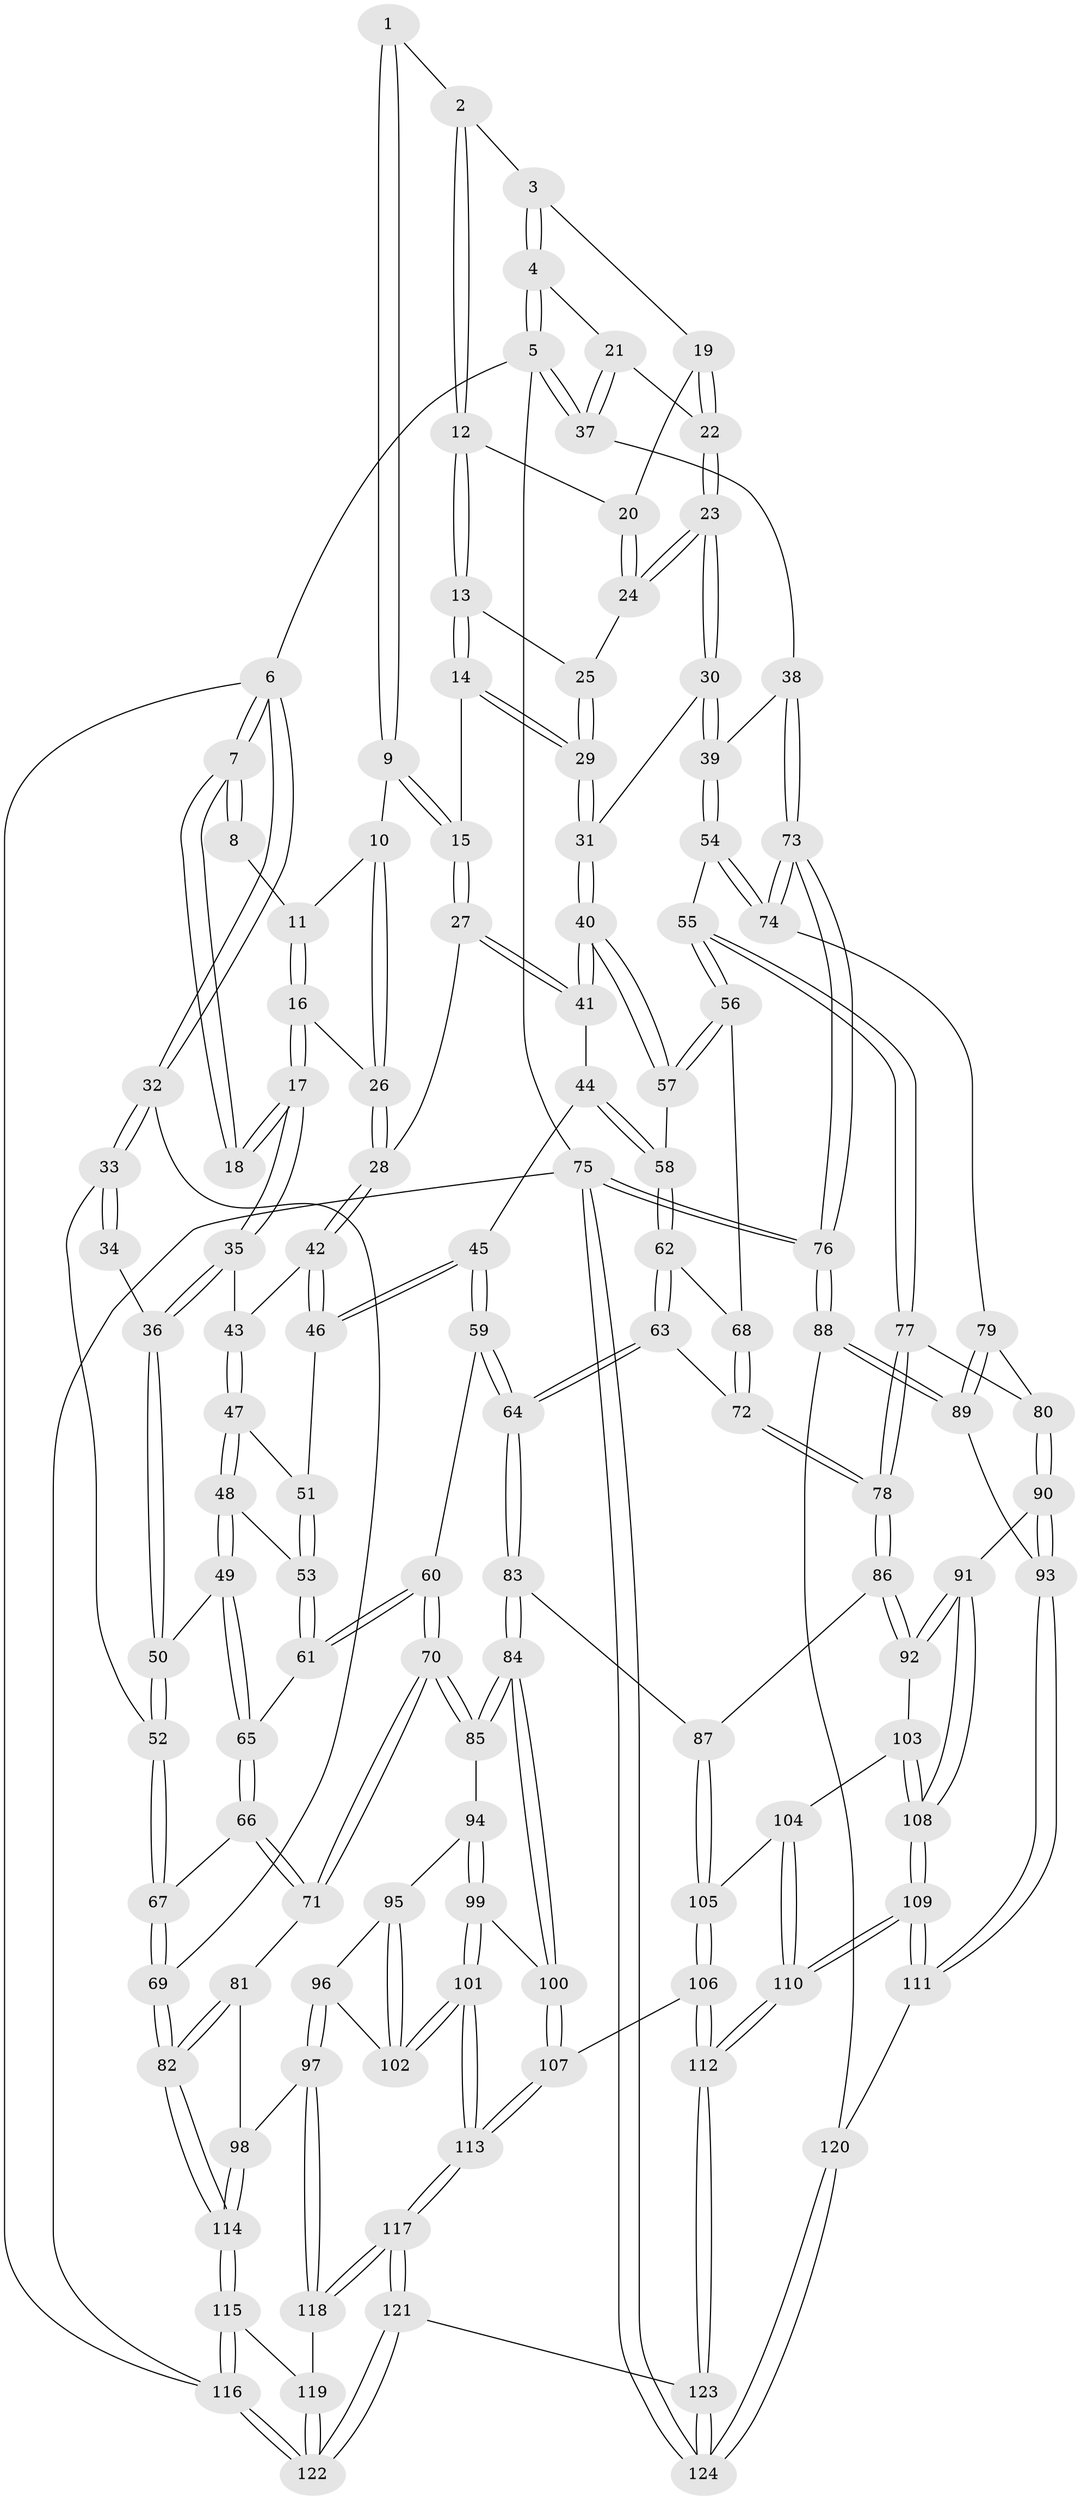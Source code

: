 // Generated by graph-tools (version 1.1) at 2025/51/03/09/25 03:51:04]
// undirected, 124 vertices, 307 edges
graph export_dot {
graph [start="1"]
  node [color=gray90,style=filled];
  1 [pos="+0.4161341962404892+0"];
  2 [pos="+0.6679461553400747+0"];
  3 [pos="+0.8953333312270805+0"];
  4 [pos="+1+0"];
  5 [pos="+1+0"];
  6 [pos="+0+0"];
  7 [pos="+0+0"];
  8 [pos="+0.26000330701121693+0"];
  9 [pos="+0.4448982330342028+0.07824095145970796"];
  10 [pos="+0.4270907446422171+0.08194157152320106"];
  11 [pos="+0.2859022164027294+0"];
  12 [pos="+0.6223994456414073+0"];
  13 [pos="+0.6126621142620804+0.035151532084051806"];
  14 [pos="+0.5758267504965479+0.10265451493951439"];
  15 [pos="+0.5408186384127538+0.1241633448450995"];
  16 [pos="+0.2681595804929376+0.13417395083080808"];
  17 [pos="+0.2655532533700749+0.1384837960302518"];
  18 [pos="+0.09520093300206839+0.08046218040319401"];
  19 [pos="+0.8699617722264156+0"];
  20 [pos="+0.7550634704651678+0.08444934160394982"];
  21 [pos="+0.8891007586054588+0.1336436983824266"];
  22 [pos="+0.8402451097335438+0.1303714000272629"];
  23 [pos="+0.816455120291069+0.16826256187682"];
  24 [pos="+0.7446478319382198+0.12004964706477936"];
  25 [pos="+0.7418417207338637+0.1197181188949809"];
  26 [pos="+0.3864969094595859+0.10955614874470278"];
  27 [pos="+0.520604483670405+0.17577959239495636"];
  28 [pos="+0.423699072589703+0.21955895878752468"];
  29 [pos="+0.66702775518905+0.18867425171844746"];
  30 [pos="+0.8134716758723142+0.23753737723731186"];
  31 [pos="+0.7202186874144033+0.28572357761493755"];
  32 [pos="+0+0.3710742946184324"];
  33 [pos="+0.019916451113868364+0.32698173470833236"];
  34 [pos="+0.09376192393115095+0.09271342648027268"];
  35 [pos="+0.26690681381272596+0.19390685074061303"];
  36 [pos="+0.17722600779427544+0.26384891122174353"];
  37 [pos="+1+0.1915356590863605"];
  38 [pos="+1+0.2546514794713816"];
  39 [pos="+0.9595450585147812+0.3031984610869735"];
  40 [pos="+0.7070697047261544+0.3073231043191248"];
  41 [pos="+0.5427321262229089+0.24325532492460913"];
  42 [pos="+0.40057277089985177+0.23929979315789193"];
  43 [pos="+0.3344249346874536+0.2461634194388895"];
  44 [pos="+0.5093563113350332+0.3413785089511623"];
  45 [pos="+0.47747411514779897+0.3500913241317172"];
  46 [pos="+0.47365163328304327+0.3485685848041447"];
  47 [pos="+0.33228774613475404+0.30705500448930023"];
  48 [pos="+0.31126974717549655+0.3535546237432735"];
  49 [pos="+0.23381204973581943+0.39471673256704215"];
  50 [pos="+0.12419804023053625+0.32246314115461866"];
  51 [pos="+0.41734834562166784+0.3615356632431171"];
  52 [pos="+0.0830122618881149+0.330652064815727"];
  53 [pos="+0.3687981069938664+0.41432453626674365"];
  54 [pos="+0.8311860088750788+0.48251351543416404"];
  55 [pos="+0.8289760704265261+0.48271912150798074"];
  56 [pos="+0.8080748555533871+0.475865271545119"];
  57 [pos="+0.7044197555498493+0.3207747221821318"];
  58 [pos="+0.6073406007513206+0.39544825898921115"];
  59 [pos="+0.45096489870126644+0.5333223578682542"];
  60 [pos="+0.4358235518538586+0.5344302223969924"];
  61 [pos="+0.37214758723339+0.4641785515685274"];
  62 [pos="+0.6043895513742001+0.41753670923205377"];
  63 [pos="+0.5406497503959964+0.5488020840510235"];
  64 [pos="+0.5261733298974839+0.5577045595348274"];
  65 [pos="+0.2506914126565444+0.4556400871635506"];
  66 [pos="+0.22184277100824898+0.5332656330230726"];
  67 [pos="+0.15023787065221586+0.5039686152007037"];
  68 [pos="+0.7306487678056316+0.5092594187983636"];
  69 [pos="+0+0.632132376753786"];
  70 [pos="+0.2959914550273501+0.6483391380630447"];
  71 [pos="+0.2503822442129838+0.6385756324573469"];
  72 [pos="+0.6775394193221874+0.5607637742041109"];
  73 [pos="+1+0.5639835722663398"];
  74 [pos="+0.9563340086146035+0.5641558913395126"];
  75 [pos="+1+1"];
  76 [pos="+1+0.8301590788443399"];
  77 [pos="+0.7810049464189042+0.6655780220733876"];
  78 [pos="+0.7240916090033965+0.6747676437554461"];
  79 [pos="+0.8947423062832135+0.65801080918323"];
  80 [pos="+0.7934474697582249+0.672005297781129"];
  81 [pos="+0.21745822433704884+0.6558020770672117"];
  82 [pos="+0+0.6451108748839246"];
  83 [pos="+0.5549625431958692+0.7276719341030164"];
  84 [pos="+0.5250518620350219+0.7565607039598947"];
  85 [pos="+0.3086492181298184+0.667779092471583"];
  86 [pos="+0.6643337041362508+0.7381709559147221"];
  87 [pos="+0.6449348902636752+0.7389912167432603"];
  88 [pos="+0.9772643359755545+0.8387530844115554"];
  89 [pos="+0.9582646239714783+0.8307089233730248"];
  90 [pos="+0.8534842147645615+0.8149186901615629"];
  91 [pos="+0.8040285003970121+0.832552092574455"];
  92 [pos="+0.679378089946629+0.7571167798101816"];
  93 [pos="+0.9541859054581974+0.8304534617026167"];
  94 [pos="+0.3135084955363545+0.7005393482755028"];
  95 [pos="+0.307071140718649+0.7353289035636433"];
  96 [pos="+0.22199077785653418+0.8466101562742183"];
  97 [pos="+0.17094084244956645+0.8453592996978273"];
  98 [pos="+0.16938185743369477+0.8417057968264324"];
  99 [pos="+0.41104169322775785+0.8422825858019949"];
  100 [pos="+0.5053392874779311+0.8080483671999044"];
  101 [pos="+0.3500001618895681+0.9027135042543715"];
  102 [pos="+0.3089164248940956+0.8676051179144212"];
  103 [pos="+0.687756504209219+0.8643728065870236"];
  104 [pos="+0.6478510656627775+0.8820452821938375"];
  105 [pos="+0.6311738058514461+0.8827950716600393"];
  106 [pos="+0.5718099216473471+0.9179407883700405"];
  107 [pos="+0.5433555618188872+0.9031381280237665"];
  108 [pos="+0.7530474162760469+0.9174873904122749"];
  109 [pos="+0.7495848914355789+0.9607019686842924"];
  110 [pos="+0.7311963524388819+0.999051593729621"];
  111 [pos="+0.8057084261801145+0.9517876111549232"];
  112 [pos="+0.696320841422825+1"];
  113 [pos="+0.34809151292211404+1"];
  114 [pos="+0+0.6743800084357996"];
  115 [pos="+0+0.9423431259193168"];
  116 [pos="+0+1"];
  117 [pos="+0.3431832413430592+1"];
  118 [pos="+0.16131172523890344+0.8800796589335371"];
  119 [pos="+0.10908340304188169+0.9243677235153711"];
  120 [pos="+0.9074999916418218+0.9644087193604237"];
  121 [pos="+0.33629027093128916+1"];
  122 [pos="+0.19303028101825287+1"];
  123 [pos="+0.703546031119325+1"];
  124 [pos="+0.8564427696513963+1"];
  1 -- 2;
  1 -- 9;
  1 -- 9;
  2 -- 3;
  2 -- 12;
  2 -- 12;
  3 -- 4;
  3 -- 4;
  3 -- 19;
  4 -- 5;
  4 -- 5;
  4 -- 21;
  5 -- 6;
  5 -- 37;
  5 -- 37;
  5 -- 75;
  6 -- 7;
  6 -- 7;
  6 -- 32;
  6 -- 32;
  6 -- 116;
  7 -- 8;
  7 -- 8;
  7 -- 18;
  7 -- 18;
  8 -- 11;
  9 -- 10;
  9 -- 15;
  9 -- 15;
  10 -- 11;
  10 -- 26;
  10 -- 26;
  11 -- 16;
  11 -- 16;
  12 -- 13;
  12 -- 13;
  12 -- 20;
  13 -- 14;
  13 -- 14;
  13 -- 25;
  14 -- 15;
  14 -- 29;
  14 -- 29;
  15 -- 27;
  15 -- 27;
  16 -- 17;
  16 -- 17;
  16 -- 26;
  17 -- 18;
  17 -- 18;
  17 -- 35;
  17 -- 35;
  19 -- 20;
  19 -- 22;
  19 -- 22;
  20 -- 24;
  20 -- 24;
  21 -- 22;
  21 -- 37;
  21 -- 37;
  22 -- 23;
  22 -- 23;
  23 -- 24;
  23 -- 24;
  23 -- 30;
  23 -- 30;
  24 -- 25;
  25 -- 29;
  25 -- 29;
  26 -- 28;
  26 -- 28;
  27 -- 28;
  27 -- 41;
  27 -- 41;
  28 -- 42;
  28 -- 42;
  29 -- 31;
  29 -- 31;
  30 -- 31;
  30 -- 39;
  30 -- 39;
  31 -- 40;
  31 -- 40;
  32 -- 33;
  32 -- 33;
  32 -- 69;
  33 -- 34;
  33 -- 34;
  33 -- 52;
  34 -- 36;
  35 -- 36;
  35 -- 36;
  35 -- 43;
  36 -- 50;
  36 -- 50;
  37 -- 38;
  38 -- 39;
  38 -- 73;
  38 -- 73;
  39 -- 54;
  39 -- 54;
  40 -- 41;
  40 -- 41;
  40 -- 57;
  40 -- 57;
  41 -- 44;
  42 -- 43;
  42 -- 46;
  42 -- 46;
  43 -- 47;
  43 -- 47;
  44 -- 45;
  44 -- 58;
  44 -- 58;
  45 -- 46;
  45 -- 46;
  45 -- 59;
  45 -- 59;
  46 -- 51;
  47 -- 48;
  47 -- 48;
  47 -- 51;
  48 -- 49;
  48 -- 49;
  48 -- 53;
  49 -- 50;
  49 -- 65;
  49 -- 65;
  50 -- 52;
  50 -- 52;
  51 -- 53;
  51 -- 53;
  52 -- 67;
  52 -- 67;
  53 -- 61;
  53 -- 61;
  54 -- 55;
  54 -- 74;
  54 -- 74;
  55 -- 56;
  55 -- 56;
  55 -- 77;
  55 -- 77;
  56 -- 57;
  56 -- 57;
  56 -- 68;
  57 -- 58;
  58 -- 62;
  58 -- 62;
  59 -- 60;
  59 -- 64;
  59 -- 64;
  60 -- 61;
  60 -- 61;
  60 -- 70;
  60 -- 70;
  61 -- 65;
  62 -- 63;
  62 -- 63;
  62 -- 68;
  63 -- 64;
  63 -- 64;
  63 -- 72;
  64 -- 83;
  64 -- 83;
  65 -- 66;
  65 -- 66;
  66 -- 67;
  66 -- 71;
  66 -- 71;
  67 -- 69;
  67 -- 69;
  68 -- 72;
  68 -- 72;
  69 -- 82;
  69 -- 82;
  70 -- 71;
  70 -- 71;
  70 -- 85;
  70 -- 85;
  71 -- 81;
  72 -- 78;
  72 -- 78;
  73 -- 74;
  73 -- 74;
  73 -- 76;
  73 -- 76;
  74 -- 79;
  75 -- 76;
  75 -- 76;
  75 -- 124;
  75 -- 124;
  75 -- 116;
  76 -- 88;
  76 -- 88;
  77 -- 78;
  77 -- 78;
  77 -- 80;
  78 -- 86;
  78 -- 86;
  79 -- 80;
  79 -- 89;
  79 -- 89;
  80 -- 90;
  80 -- 90;
  81 -- 82;
  81 -- 82;
  81 -- 98;
  82 -- 114;
  82 -- 114;
  83 -- 84;
  83 -- 84;
  83 -- 87;
  84 -- 85;
  84 -- 85;
  84 -- 100;
  84 -- 100;
  85 -- 94;
  86 -- 87;
  86 -- 92;
  86 -- 92;
  87 -- 105;
  87 -- 105;
  88 -- 89;
  88 -- 89;
  88 -- 120;
  89 -- 93;
  90 -- 91;
  90 -- 93;
  90 -- 93;
  91 -- 92;
  91 -- 92;
  91 -- 108;
  91 -- 108;
  92 -- 103;
  93 -- 111;
  93 -- 111;
  94 -- 95;
  94 -- 99;
  94 -- 99;
  95 -- 96;
  95 -- 102;
  95 -- 102;
  96 -- 97;
  96 -- 97;
  96 -- 102;
  97 -- 98;
  97 -- 118;
  97 -- 118;
  98 -- 114;
  98 -- 114;
  99 -- 100;
  99 -- 101;
  99 -- 101;
  100 -- 107;
  100 -- 107;
  101 -- 102;
  101 -- 102;
  101 -- 113;
  101 -- 113;
  103 -- 104;
  103 -- 108;
  103 -- 108;
  104 -- 105;
  104 -- 110;
  104 -- 110;
  105 -- 106;
  105 -- 106;
  106 -- 107;
  106 -- 112;
  106 -- 112;
  107 -- 113;
  107 -- 113;
  108 -- 109;
  108 -- 109;
  109 -- 110;
  109 -- 110;
  109 -- 111;
  109 -- 111;
  110 -- 112;
  110 -- 112;
  111 -- 120;
  112 -- 123;
  112 -- 123;
  113 -- 117;
  113 -- 117;
  114 -- 115;
  114 -- 115;
  115 -- 116;
  115 -- 116;
  115 -- 119;
  116 -- 122;
  116 -- 122;
  117 -- 118;
  117 -- 118;
  117 -- 121;
  117 -- 121;
  118 -- 119;
  119 -- 122;
  119 -- 122;
  120 -- 124;
  120 -- 124;
  121 -- 122;
  121 -- 122;
  121 -- 123;
  123 -- 124;
  123 -- 124;
}
